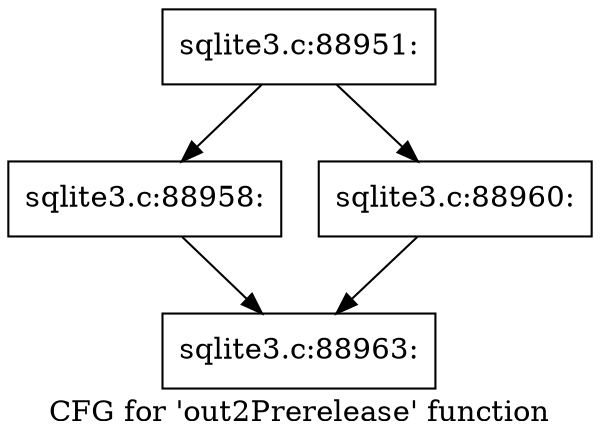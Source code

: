 digraph "CFG for 'out2Prerelease' function" {
	label="CFG for 'out2Prerelease' function";

	Node0x55c0f4dbff00 [shape=record,label="{sqlite3.c:88951:}"];
	Node0x55c0f4dbff00 -> Node0x55c0f7dcbd50;
	Node0x55c0f4dbff00 -> Node0x55c0f7dcbdf0;
	Node0x55c0f7dcbd50 [shape=record,label="{sqlite3.c:88958:}"];
	Node0x55c0f7dcbd50 -> Node0x55c0f7c11910;
	Node0x55c0f7dcbdf0 [shape=record,label="{sqlite3.c:88960:}"];
	Node0x55c0f7dcbdf0 -> Node0x55c0f7c11910;
	Node0x55c0f7c11910 [shape=record,label="{sqlite3.c:88963:}"];
}
